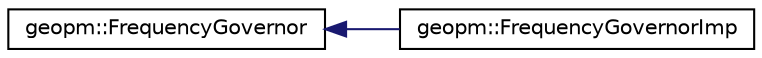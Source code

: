 digraph "Graphical Class Hierarchy"
{
  edge [fontname="Helvetica",fontsize="10",labelfontname="Helvetica",labelfontsize="10"];
  node [fontname="Helvetica",fontsize="10",shape=record];
  rankdir="LR";
  Node0 [label="geopm::FrequencyGovernor",height=0.2,width=0.4,color="black", fillcolor="white", style="filled",URL="$classgeopm_1_1_frequency_governor.html"];
  Node0 -> Node1 [dir="back",color="midnightblue",fontsize="10",style="solid",fontname="Helvetica"];
  Node1 [label="geopm::FrequencyGovernorImp",height=0.2,width=0.4,color="black", fillcolor="white", style="filled",URL="$classgeopm_1_1_frequency_governor_imp.html"];
}
